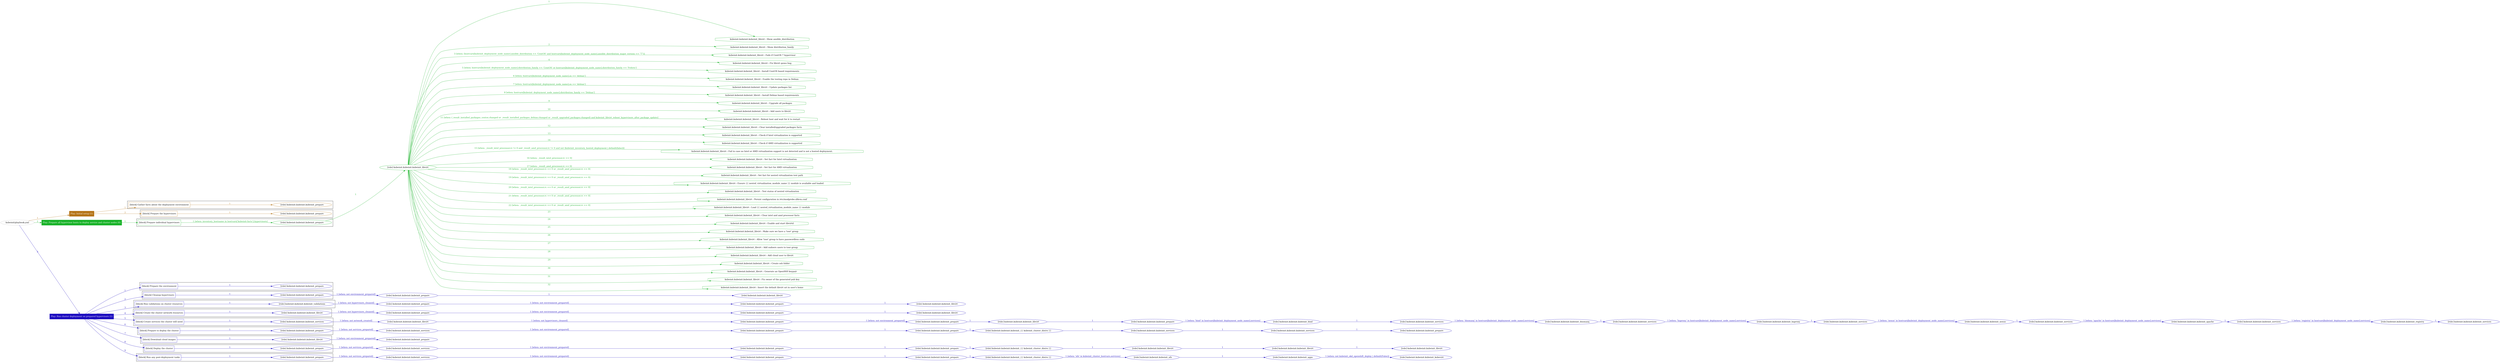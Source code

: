 digraph {
	graph [concentrate=true ordering=in rankdir=LR ratio=fill]
	edge [esep=5 sep=10]
	"kubeinit/playbook.yml" [id=root_node style=dotted]
	play_91d6c3f1 [label="Play: Initial setup (1)" color="#b57417" fontcolor="#ffffff" id=play_91d6c3f1 shape=box style=filled tooltip=localhost]
	"kubeinit/playbook.yml" -> play_91d6c3f1 [label="1 " color="#b57417" fontcolor="#b57417" id=edge_1fb04cd2 labeltooltip="1 " tooltip="1 "]
	subgraph "kubeinit.kubeinit.kubeinit_prepare" {
		role_b0b70a2f [label="[role] kubeinit.kubeinit.kubeinit_prepare" color="#b57417" id=role_b0b70a2f tooltip="kubeinit.kubeinit.kubeinit_prepare"]
	}
	subgraph "kubeinit.kubeinit.kubeinit_prepare" {
		role_e42cc6ad [label="[role] kubeinit.kubeinit.kubeinit_prepare" color="#b57417" id=role_e42cc6ad tooltip="kubeinit.kubeinit.kubeinit_prepare"]
	}
	subgraph "Play: Initial setup (1)" {
		play_91d6c3f1 -> block_55f4b14e [label=1 color="#b57417" fontcolor="#b57417" id=edge_d8439867 labeltooltip=1 tooltip=1]
		subgraph cluster_block_55f4b14e {
			block_55f4b14e [label="[block] Gather facts about the deployment environment" color="#b57417" id=block_55f4b14e labeltooltip="Gather facts about the deployment environment" shape=box tooltip="Gather facts about the deployment environment"]
			block_55f4b14e -> role_b0b70a2f [label="1 " color="#b57417" fontcolor="#b57417" id=edge_7da2fb93 labeltooltip="1 " tooltip="1 "]
		}
		play_91d6c3f1 -> block_143ee780 [label=2 color="#b57417" fontcolor="#b57417" id=edge_d1df0fa7 labeltooltip=2 tooltip=2]
		subgraph cluster_block_143ee780 {
			block_143ee780 [label="[block] Prepare the hypervisors" color="#b57417" id=block_143ee780 labeltooltip="Prepare the hypervisors" shape=box tooltip="Prepare the hypervisors"]
			block_143ee780 -> role_e42cc6ad [label="1 " color="#b57417" fontcolor="#b57417" id=edge_42bd4be1 labeltooltip="1 " tooltip="1 "]
		}
	}
	play_08e31e15 [label="Play: Prepare all hypervisor hosts to deploy service and cluster nodes (0)" color="#19b329" fontcolor="#ffffff" id=play_08e31e15 shape=box style=filled tooltip="Play: Prepare all hypervisor hosts to deploy service and cluster nodes (0)"]
	"kubeinit/playbook.yml" -> play_08e31e15 [label="2 " color="#19b329" fontcolor="#19b329" id=edge_b84ac11c labeltooltip="2 " tooltip="2 "]
	subgraph "kubeinit.kubeinit.kubeinit_libvirt" {
		role_bc9e85c7 [label="[role] kubeinit.kubeinit.kubeinit_libvirt" color="#19b329" id=role_bc9e85c7 tooltip="kubeinit.kubeinit.kubeinit_libvirt"]
		task_f074bf41 [label="kubeinit.kubeinit.kubeinit_libvirt : Show ansible_distribution" color="#19b329" id=task_f074bf41 shape=octagon tooltip="kubeinit.kubeinit.kubeinit_libvirt : Show ansible_distribution"]
		role_bc9e85c7 -> task_f074bf41 [label="1 " color="#19b329" fontcolor="#19b329" id=edge_c3421d3d labeltooltip="1 " tooltip="1 "]
		task_c8233d92 [label="kubeinit.kubeinit.kubeinit_libvirt : Show distribution_family" color="#19b329" id=task_c8233d92 shape=octagon tooltip="kubeinit.kubeinit.kubeinit_libvirt : Show distribution_family"]
		role_bc9e85c7 -> task_c8233d92 [label="2 " color="#19b329" fontcolor="#19b329" id=edge_0a2371d8 labeltooltip="2 " tooltip="2 "]
		task_c35d1157 [label="kubeinit.kubeinit.kubeinit_libvirt : Fails if CentOS 7 hypervisor" color="#19b329" id=task_c35d1157 shape=octagon tooltip="kubeinit.kubeinit.kubeinit_libvirt : Fails if CentOS 7 hypervisor"]
		role_bc9e85c7 -> task_c35d1157 [label="3 [when: (hostvars[kubeinit_deployment_node_name].ansible_distribution == 'CentOS' and hostvars[kubeinit_deployment_node_name].ansible_distribution_major_version == \"7\")]" color="#19b329" fontcolor="#19b329" id=edge_2dd99b4c labeltooltip="3 [when: (hostvars[kubeinit_deployment_node_name].ansible_distribution == 'CentOS' and hostvars[kubeinit_deployment_node_name].ansible_distribution_major_version == \"7\")]" tooltip="3 [when: (hostvars[kubeinit_deployment_node_name].ansible_distribution == 'CentOS' and hostvars[kubeinit_deployment_node_name].ansible_distribution_major_version == \"7\")]"]
		task_6b7013c0 [label="kubeinit.kubeinit.kubeinit_libvirt : Fix libvirt qemu bug" color="#19b329" id=task_6b7013c0 shape=octagon tooltip="kubeinit.kubeinit.kubeinit_libvirt : Fix libvirt qemu bug"]
		role_bc9e85c7 -> task_6b7013c0 [label="4 " color="#19b329" fontcolor="#19b329" id=edge_3f158a68 labeltooltip="4 " tooltip="4 "]
		task_5242d20f [label="kubeinit.kubeinit.kubeinit_libvirt : Install CentOS based requirements" color="#19b329" id=task_5242d20f shape=octagon tooltip="kubeinit.kubeinit.kubeinit_libvirt : Install CentOS based requirements"]
		role_bc9e85c7 -> task_5242d20f [label="5 [when: hostvars[kubeinit_deployment_node_name].distribution_family == 'CentOS' or hostvars[kubeinit_deployment_node_name].distribution_family == 'Fedora']" color="#19b329" fontcolor="#19b329" id=edge_83edc05f labeltooltip="5 [when: hostvars[kubeinit_deployment_node_name].distribution_family == 'CentOS' or hostvars[kubeinit_deployment_node_name].distribution_family == 'Fedora']" tooltip="5 [when: hostvars[kubeinit_deployment_node_name].distribution_family == 'CentOS' or hostvars[kubeinit_deployment_node_name].distribution_family == 'Fedora']"]
		task_bdc1d04d [label="kubeinit.kubeinit.kubeinit_libvirt : Enable the testing repo in Debian" color="#19b329" id=task_bdc1d04d shape=octagon tooltip="kubeinit.kubeinit.kubeinit_libvirt : Enable the testing repo in Debian"]
		role_bc9e85c7 -> task_bdc1d04d [label="6 [when: hostvars[kubeinit_deployment_node_name].os == 'debian']" color="#19b329" fontcolor="#19b329" id=edge_ded88ab5 labeltooltip="6 [when: hostvars[kubeinit_deployment_node_name].os == 'debian']" tooltip="6 [when: hostvars[kubeinit_deployment_node_name].os == 'debian']"]
		task_094eaacd [label="kubeinit.kubeinit.kubeinit_libvirt : Update packages list" color="#19b329" id=task_094eaacd shape=octagon tooltip="kubeinit.kubeinit.kubeinit_libvirt : Update packages list"]
		role_bc9e85c7 -> task_094eaacd [label="7 [when: hostvars[kubeinit_deployment_node_name].os == 'debian']" color="#19b329" fontcolor="#19b329" id=edge_19354bf7 labeltooltip="7 [when: hostvars[kubeinit_deployment_node_name].os == 'debian']" tooltip="7 [when: hostvars[kubeinit_deployment_node_name].os == 'debian']"]
		task_22b3d2bf [label="kubeinit.kubeinit.kubeinit_libvirt : Install Debian based requirements" color="#19b329" id=task_22b3d2bf shape=octagon tooltip="kubeinit.kubeinit.kubeinit_libvirt : Install Debian based requirements"]
		role_bc9e85c7 -> task_22b3d2bf [label="8 [when: hostvars[kubeinit_deployment_node_name].distribution_family == 'Debian']" color="#19b329" fontcolor="#19b329" id=edge_4e7f909d labeltooltip="8 [when: hostvars[kubeinit_deployment_node_name].distribution_family == 'Debian']" tooltip="8 [when: hostvars[kubeinit_deployment_node_name].distribution_family == 'Debian']"]
		task_17e655df [label="kubeinit.kubeinit.kubeinit_libvirt : Upgrade all packages" color="#19b329" id=task_17e655df shape=octagon tooltip="kubeinit.kubeinit.kubeinit_libvirt : Upgrade all packages"]
		role_bc9e85c7 -> task_17e655df [label="9 " color="#19b329" fontcolor="#19b329" id=edge_81d03454 labeltooltip="9 " tooltip="9 "]
		task_85bee859 [label="kubeinit.kubeinit.kubeinit_libvirt : Add users to libvirt" color="#19b329" id=task_85bee859 shape=octagon tooltip="kubeinit.kubeinit.kubeinit_libvirt : Add users to libvirt"]
		role_bc9e85c7 -> task_85bee859 [label="10 " color="#19b329" fontcolor="#19b329" id=edge_acf4419d labeltooltip="10 " tooltip="10 "]
		task_6217962e [label="kubeinit.kubeinit.kubeinit_libvirt : Reboot host and wait for it to restart" color="#19b329" id=task_6217962e shape=octagon tooltip="kubeinit.kubeinit.kubeinit_libvirt : Reboot host and wait for it to restart"]
		role_bc9e85c7 -> task_6217962e [label="11 [when: (_result_installed_packages_centos.changed or _result_installed_packages_debian.changed or _result_upgraded_packages.changed) and kubeinit_libvirt_reboot_hypervisors_after_package_update]" color="#19b329" fontcolor="#19b329" id=edge_4197c70c labeltooltip="11 [when: (_result_installed_packages_centos.changed or _result_installed_packages_debian.changed or _result_upgraded_packages.changed) and kubeinit_libvirt_reboot_hypervisors_after_package_update]" tooltip="11 [when: (_result_installed_packages_centos.changed or _result_installed_packages_debian.changed or _result_upgraded_packages.changed) and kubeinit_libvirt_reboot_hypervisors_after_package_update]"]
		task_61980f59 [label="kubeinit.kubeinit.kubeinit_libvirt : Clear installed/upgraded packages facts" color="#19b329" id=task_61980f59 shape=octagon tooltip="kubeinit.kubeinit.kubeinit_libvirt : Clear installed/upgraded packages facts"]
		role_bc9e85c7 -> task_61980f59 [label="12 " color="#19b329" fontcolor="#19b329" id=edge_ac04545b labeltooltip="12 " tooltip="12 "]
		task_4df41228 [label="kubeinit.kubeinit.kubeinit_libvirt : Check if Intel virtualization is supported" color="#19b329" id=task_4df41228 shape=octagon tooltip="kubeinit.kubeinit.kubeinit_libvirt : Check if Intel virtualization is supported"]
		role_bc9e85c7 -> task_4df41228 [label="13 " color="#19b329" fontcolor="#19b329" id=edge_32f26193 labeltooltip="13 " tooltip="13 "]
		task_a4035303 [label="kubeinit.kubeinit.kubeinit_libvirt : Check if AMD virtualization is supported" color="#19b329" id=task_a4035303 shape=octagon tooltip="kubeinit.kubeinit.kubeinit_libvirt : Check if AMD virtualization is supported"]
		role_bc9e85c7 -> task_a4035303 [label="14 " color="#19b329" fontcolor="#19b329" id=edge_b31d80f2 labeltooltip="14 " tooltip="14 "]
		task_c90f0e8c [label="kubeinit.kubeinit.kubeinit_libvirt : Fail in case no Intel or AMD virtualization support is not detected and is not a hosted deployment." color="#19b329" id=task_c90f0e8c shape=octagon tooltip="kubeinit.kubeinit.kubeinit_libvirt : Fail in case no Intel or AMD virtualization support is not detected and is not a hosted deployment."]
		role_bc9e85c7 -> task_c90f0e8c [label="15 [when: _result_intel_processor.rc != 0 and _result_amd_processor.rc != 0 and not (kubeinit_inventory_hosted_deployment | default(false))]" color="#19b329" fontcolor="#19b329" id=edge_675ebd96 labeltooltip="15 [when: _result_intel_processor.rc != 0 and _result_amd_processor.rc != 0 and not (kubeinit_inventory_hosted_deployment | default(false))]" tooltip="15 [when: _result_intel_processor.rc != 0 and _result_amd_processor.rc != 0 and not (kubeinit_inventory_hosted_deployment | default(false))]"]
		task_3f513ed3 [label="kubeinit.kubeinit.kubeinit_libvirt : Set fact for Intel virtualization" color="#19b329" id=task_3f513ed3 shape=octagon tooltip="kubeinit.kubeinit.kubeinit_libvirt : Set fact for Intel virtualization"]
		role_bc9e85c7 -> task_3f513ed3 [label="16 [when: _result_intel_processor.rc == 0]" color="#19b329" fontcolor="#19b329" id=edge_3d2a61a2 labeltooltip="16 [when: _result_intel_processor.rc == 0]" tooltip="16 [when: _result_intel_processor.rc == 0]"]
		task_f5880921 [label="kubeinit.kubeinit.kubeinit_libvirt : Set fact for AMD virtualization" color="#19b329" id=task_f5880921 shape=octagon tooltip="kubeinit.kubeinit.kubeinit_libvirt : Set fact for AMD virtualization"]
		role_bc9e85c7 -> task_f5880921 [label="17 [when: _result_amd_processor.rc == 0]" color="#19b329" fontcolor="#19b329" id=edge_cad73dd5 labeltooltip="17 [when: _result_amd_processor.rc == 0]" tooltip="17 [when: _result_amd_processor.rc == 0]"]
		task_80cf37f9 [label="kubeinit.kubeinit.kubeinit_libvirt : Set fact for nested virtualization test path" color="#19b329" id=task_80cf37f9 shape=octagon tooltip="kubeinit.kubeinit.kubeinit_libvirt : Set fact for nested virtualization test path"]
		role_bc9e85c7 -> task_80cf37f9 [label="18 [when: _result_intel_processor.rc == 0 or _result_amd_processor.rc == 0]" color="#19b329" fontcolor="#19b329" id=edge_84217659 labeltooltip="18 [when: _result_intel_processor.rc == 0 or _result_amd_processor.rc == 0]" tooltip="18 [when: _result_intel_processor.rc == 0 or _result_amd_processor.rc == 0]"]
		task_486a7464 [label="kubeinit.kubeinit.kubeinit_libvirt : Ensure {{ nested_virtualization_module_name }} module is available and loaded" color="#19b329" id=task_486a7464 shape=octagon tooltip="kubeinit.kubeinit.kubeinit_libvirt : Ensure {{ nested_virtualization_module_name }} module is available and loaded"]
		role_bc9e85c7 -> task_486a7464 [label="19 [when: _result_intel_processor.rc == 0 or _result_amd_processor.rc == 0]" color="#19b329" fontcolor="#19b329" id=edge_da77f0d0 labeltooltip="19 [when: _result_intel_processor.rc == 0 or _result_amd_processor.rc == 0]" tooltip="19 [when: _result_intel_processor.rc == 0 or _result_amd_processor.rc == 0]"]
		task_1420a5e3 [label="kubeinit.kubeinit.kubeinit_libvirt : Test status of nested virtualization" color="#19b329" id=task_1420a5e3 shape=octagon tooltip="kubeinit.kubeinit.kubeinit_libvirt : Test status of nested virtualization"]
		role_bc9e85c7 -> task_1420a5e3 [label="20 [when: _result_intel_processor.rc == 0 or _result_amd_processor.rc == 0]" color="#19b329" fontcolor="#19b329" id=edge_44b7074e labeltooltip="20 [when: _result_intel_processor.rc == 0 or _result_amd_processor.rc == 0]" tooltip="20 [when: _result_intel_processor.rc == 0 or _result_amd_processor.rc == 0]"]
		task_a6890615 [label="kubeinit.kubeinit.kubeinit_libvirt : Persist configuration in /etc/modprobe.d/kvm.conf" color="#19b329" id=task_a6890615 shape=octagon tooltip="kubeinit.kubeinit.kubeinit_libvirt : Persist configuration in /etc/modprobe.d/kvm.conf"]
		role_bc9e85c7 -> task_a6890615 [label="21 [when: _result_intel_processor.rc == 0 or _result_amd_processor.rc == 0]" color="#19b329" fontcolor="#19b329" id=edge_a59b9273 labeltooltip="21 [when: _result_intel_processor.rc == 0 or _result_amd_processor.rc == 0]" tooltip="21 [when: _result_intel_processor.rc == 0 or _result_amd_processor.rc == 0]"]
		task_59e74342 [label="kubeinit.kubeinit.kubeinit_libvirt : Load {{ nested_virtualization_module_name }} module" color="#19b329" id=task_59e74342 shape=octagon tooltip="kubeinit.kubeinit.kubeinit_libvirt : Load {{ nested_virtualization_module_name }} module"]
		role_bc9e85c7 -> task_59e74342 [label="22 [when: _result_intel_processor.rc == 0 or _result_amd_processor.rc == 0]" color="#19b329" fontcolor="#19b329" id=edge_1639f970 labeltooltip="22 [when: _result_intel_processor.rc == 0 or _result_amd_processor.rc == 0]" tooltip="22 [when: _result_intel_processor.rc == 0 or _result_amd_processor.rc == 0]"]
		task_c0adf21a [label="kubeinit.kubeinit.kubeinit_libvirt : Clear intel and amd processor facts" color="#19b329" id=task_c0adf21a shape=octagon tooltip="kubeinit.kubeinit.kubeinit_libvirt : Clear intel and amd processor facts"]
		role_bc9e85c7 -> task_c0adf21a [label="23 " color="#19b329" fontcolor="#19b329" id=edge_4c350b7f labeltooltip="23 " tooltip="23 "]
		task_7f6cd9eb [label="kubeinit.kubeinit.kubeinit_libvirt : Enable and start libvirtd" color="#19b329" id=task_7f6cd9eb shape=octagon tooltip="kubeinit.kubeinit.kubeinit_libvirt : Enable and start libvirtd"]
		role_bc9e85c7 -> task_7f6cd9eb [label="24 " color="#19b329" fontcolor="#19b329" id=edge_d1058cd7 labeltooltip="24 " tooltip="24 "]
		task_bd322692 [label="kubeinit.kubeinit.kubeinit_libvirt : Make sure we have a 'toor' group" color="#19b329" id=task_bd322692 shape=octagon tooltip="kubeinit.kubeinit.kubeinit_libvirt : Make sure we have a 'toor' group"]
		role_bc9e85c7 -> task_bd322692 [label="25 " color="#19b329" fontcolor="#19b329" id=edge_f2931b8b labeltooltip="25 " tooltip="25 "]
		task_4a76ec51 [label="kubeinit.kubeinit.kubeinit_libvirt : Allow 'toor' group to have passwordless sudo" color="#19b329" id=task_4a76ec51 shape=octagon tooltip="kubeinit.kubeinit.kubeinit_libvirt : Allow 'toor' group to have passwordless sudo"]
		role_bc9e85c7 -> task_4a76ec51 [label="26 " color="#19b329" fontcolor="#19b329" id=edge_dd240d7e labeltooltip="26 " tooltip="26 "]
		task_a37348f6 [label="kubeinit.kubeinit.kubeinit_libvirt : Add sudoers users to toor group" color="#19b329" id=task_a37348f6 shape=octagon tooltip="kubeinit.kubeinit.kubeinit_libvirt : Add sudoers users to toor group"]
		role_bc9e85c7 -> task_a37348f6 [label="27 " color="#19b329" fontcolor="#19b329" id=edge_f626c897 labeltooltip="27 " tooltip="27 "]
		task_326b9c5c [label="kubeinit.kubeinit.kubeinit_libvirt : Add cloud user to libvirt" color="#19b329" id=task_326b9c5c shape=octagon tooltip="kubeinit.kubeinit.kubeinit_libvirt : Add cloud user to libvirt"]
		role_bc9e85c7 -> task_326b9c5c [label="28 " color="#19b329" fontcolor="#19b329" id=edge_5e7dae6b labeltooltip="28 " tooltip="28 "]
		task_aa70d676 [label="kubeinit.kubeinit.kubeinit_libvirt : Create ssh folder" color="#19b329" id=task_aa70d676 shape=octagon tooltip="kubeinit.kubeinit.kubeinit_libvirt : Create ssh folder"]
		role_bc9e85c7 -> task_aa70d676 [label="29 " color="#19b329" fontcolor="#19b329" id=edge_f79f335f labeltooltip="29 " tooltip="29 "]
		task_5e0d01b7 [label="kubeinit.kubeinit.kubeinit_libvirt : Generate an OpenSSH keypair" color="#19b329" id=task_5e0d01b7 shape=octagon tooltip="kubeinit.kubeinit.kubeinit_libvirt : Generate an OpenSSH keypair"]
		role_bc9e85c7 -> task_5e0d01b7 [label="30 " color="#19b329" fontcolor="#19b329" id=edge_39a6856e labeltooltip="30 " tooltip="30 "]
		task_01a43878 [label="kubeinit.kubeinit.kubeinit_libvirt : Fix owner of the generated pub key" color="#19b329" id=task_01a43878 shape=octagon tooltip="kubeinit.kubeinit.kubeinit_libvirt : Fix owner of the generated pub key"]
		role_bc9e85c7 -> task_01a43878 [label="31 " color="#19b329" fontcolor="#19b329" id=edge_e5771ff1 labeltooltip="31 " tooltip="31 "]
		task_80a97f55 [label="kubeinit.kubeinit.kubeinit_libvirt : Insert the default libvirt uri in user's home" color="#19b329" id=task_80a97f55 shape=octagon tooltip="kubeinit.kubeinit.kubeinit_libvirt : Insert the default libvirt uri in user's home"]
		role_bc9e85c7 -> task_80a97f55 [label="32 " color="#19b329" fontcolor="#19b329" id=edge_6d7727f1 labeltooltip="32 " tooltip="32 "]
	}
	subgraph "kubeinit.kubeinit.kubeinit_prepare" {
		role_aad45219 [label="[role] kubeinit.kubeinit.kubeinit_prepare" color="#19b329" id=role_aad45219 tooltip="kubeinit.kubeinit.kubeinit_prepare"]
		role_aad45219 -> role_bc9e85c7 [label="1 " color="#19b329" fontcolor="#19b329" id=edge_d4c33ea7 labeltooltip="1 " tooltip="1 "]
	}
	subgraph "Play: Prepare all hypervisor hosts to deploy service and cluster nodes (0)" {
		play_08e31e15 -> block_6c680ac5 [label=1 color="#19b329" fontcolor="#19b329" id=edge_1f979c61 labeltooltip=1 tooltip=1]
		subgraph cluster_block_6c680ac5 {
			block_6c680ac5 [label="[block] Prepare individual hypervisors" color="#19b329" id=block_6c680ac5 labeltooltip="Prepare individual hypervisors" shape=box tooltip="Prepare individual hypervisors"]
			block_6c680ac5 -> role_aad45219 [label="1 [when: inventory_hostname in hostvars['kubeinit-facts'].hypervisors]" color="#19b329" fontcolor="#19b329" id=edge_34bb6f8b labeltooltip="1 [when: inventory_hostname in hostvars['kubeinit-facts'].hypervisors]" tooltip="1 [when: inventory_hostname in hostvars['kubeinit-facts'].hypervisors]"]
		}
	}
	play_7134592e [label="Play: Run cluster deployment on prepared hypervisors (1)" color="#1c0cc0" fontcolor="#ffffff" id=play_7134592e shape=box style=filled tooltip=localhost]
	"kubeinit/playbook.yml" -> play_7134592e [label="3 " color="#1c0cc0" fontcolor="#1c0cc0" id=edge_230bf27d labeltooltip="3 " tooltip="3 "]
	subgraph "kubeinit.kubeinit.kubeinit_prepare" {
		role_2e5913be [label="[role] kubeinit.kubeinit.kubeinit_prepare" color="#1c0cc0" id=role_2e5913be tooltip="kubeinit.kubeinit.kubeinit_prepare"]
	}
	subgraph "kubeinit.kubeinit.kubeinit_libvirt" {
		role_ad6c44e5 [label="[role] kubeinit.kubeinit.kubeinit_libvirt" color="#1c0cc0" id=role_ad6c44e5 tooltip="kubeinit.kubeinit.kubeinit_libvirt"]
	}
	subgraph "kubeinit.kubeinit.kubeinit_prepare" {
		role_ac4e6a04 [label="[role] kubeinit.kubeinit.kubeinit_prepare" color="#1c0cc0" id=role_ac4e6a04 tooltip="kubeinit.kubeinit.kubeinit_prepare"]
		role_ac4e6a04 -> role_ad6c44e5 [label="1 " color="#1c0cc0" fontcolor="#1c0cc0" id=edge_e93e403d labeltooltip="1 " tooltip="1 "]
	}
	subgraph "kubeinit.kubeinit.kubeinit_prepare" {
		role_d104c3e5 [label="[role] kubeinit.kubeinit.kubeinit_prepare" color="#1c0cc0" id=role_d104c3e5 tooltip="kubeinit.kubeinit.kubeinit_prepare"]
		role_d104c3e5 -> role_ac4e6a04 [label="1 [when: not environment_prepared]" color="#1c0cc0" fontcolor="#1c0cc0" id=edge_e8cf82cc labeltooltip="1 [when: not environment_prepared]" tooltip="1 [when: not environment_prepared]"]
	}
	subgraph "kubeinit.kubeinit.kubeinit_libvirt" {
		role_8a79c234 [label="[role] kubeinit.kubeinit.kubeinit_libvirt" color="#1c0cc0" id=role_8a79c234 tooltip="kubeinit.kubeinit.kubeinit_libvirt"]
	}
	subgraph "kubeinit.kubeinit.kubeinit_prepare" {
		role_88b11be7 [label="[role] kubeinit.kubeinit.kubeinit_prepare" color="#1c0cc0" id=role_88b11be7 tooltip="kubeinit.kubeinit.kubeinit_prepare"]
		role_88b11be7 -> role_8a79c234 [label="1 " color="#1c0cc0" fontcolor="#1c0cc0" id=edge_cd47c1eb labeltooltip="1 " tooltip="1 "]
	}
	subgraph "kubeinit.kubeinit.kubeinit_prepare" {
		role_bc0cd30f [label="[role] kubeinit.kubeinit.kubeinit_prepare" color="#1c0cc0" id=role_bc0cd30f tooltip="kubeinit.kubeinit.kubeinit_prepare"]
		role_bc0cd30f -> role_88b11be7 [label="1 [when: not environment_prepared]" color="#1c0cc0" fontcolor="#1c0cc0" id=edge_0dfe19d7 labeltooltip="1 [when: not environment_prepared]" tooltip="1 [when: not environment_prepared]"]
	}
	subgraph "kubeinit.kubeinit.kubeinit_validations" {
		role_1a2a57bf [label="[role] kubeinit.kubeinit.kubeinit_validations" color="#1c0cc0" id=role_1a2a57bf tooltip="kubeinit.kubeinit.kubeinit_validations"]
		role_1a2a57bf -> role_bc0cd30f [label="1 [when: not hypervisors_cleaned]" color="#1c0cc0" fontcolor="#1c0cc0" id=edge_9250497c labeltooltip="1 [when: not hypervisors_cleaned]" tooltip="1 [when: not hypervisors_cleaned]"]
	}
	subgraph "kubeinit.kubeinit.kubeinit_libvirt" {
		role_f158e677 [label="[role] kubeinit.kubeinit.kubeinit_libvirt" color="#1c0cc0" id=role_f158e677 tooltip="kubeinit.kubeinit.kubeinit_libvirt"]
	}
	subgraph "kubeinit.kubeinit.kubeinit_prepare" {
		role_fbdee13c [label="[role] kubeinit.kubeinit.kubeinit_prepare" color="#1c0cc0" id=role_fbdee13c tooltip="kubeinit.kubeinit.kubeinit_prepare"]
		role_fbdee13c -> role_f158e677 [label="1 " color="#1c0cc0" fontcolor="#1c0cc0" id=edge_6a76cd51 labeltooltip="1 " tooltip="1 "]
	}
	subgraph "kubeinit.kubeinit.kubeinit_prepare" {
		role_101b9398 [label="[role] kubeinit.kubeinit.kubeinit_prepare" color="#1c0cc0" id=role_101b9398 tooltip="kubeinit.kubeinit.kubeinit_prepare"]
		role_101b9398 -> role_fbdee13c [label="1 [when: not environment_prepared]" color="#1c0cc0" fontcolor="#1c0cc0" id=edge_c03b6c6a labeltooltip="1 [when: not environment_prepared]" tooltip="1 [when: not environment_prepared]"]
	}
	subgraph "kubeinit.kubeinit.kubeinit_libvirt" {
		role_9b32a50d [label="[role] kubeinit.kubeinit.kubeinit_libvirt" color="#1c0cc0" id=role_9b32a50d tooltip="kubeinit.kubeinit.kubeinit_libvirt"]
		role_9b32a50d -> role_101b9398 [label="1 [when: not hypervisors_cleaned]" color="#1c0cc0" fontcolor="#1c0cc0" id=edge_b680b879 labeltooltip="1 [when: not hypervisors_cleaned]" tooltip="1 [when: not hypervisors_cleaned]"]
	}
	subgraph "kubeinit.kubeinit.kubeinit_services" {
		role_ffab5bc0 [label="[role] kubeinit.kubeinit.kubeinit_services" color="#1c0cc0" id=role_ffab5bc0 tooltip="kubeinit.kubeinit.kubeinit_services"]
	}
	subgraph "kubeinit.kubeinit.kubeinit_registry" {
		role_a8ebe07e [label="[role] kubeinit.kubeinit.kubeinit_registry" color="#1c0cc0" id=role_a8ebe07e tooltip="kubeinit.kubeinit.kubeinit_registry"]
		role_a8ebe07e -> role_ffab5bc0 [label="1 " color="#1c0cc0" fontcolor="#1c0cc0" id=edge_e5d31101 labeltooltip="1 " tooltip="1 "]
	}
	subgraph "kubeinit.kubeinit.kubeinit_services" {
		role_173531e1 [label="[role] kubeinit.kubeinit.kubeinit_services" color="#1c0cc0" id=role_173531e1 tooltip="kubeinit.kubeinit.kubeinit_services"]
		role_173531e1 -> role_a8ebe07e [label="1 [when: 'registry' in hostvars[kubeinit_deployment_node_name].services]" color="#1c0cc0" fontcolor="#1c0cc0" id=edge_a2b2adcf labeltooltip="1 [when: 'registry' in hostvars[kubeinit_deployment_node_name].services]" tooltip="1 [when: 'registry' in hostvars[kubeinit_deployment_node_name].services]"]
	}
	subgraph "kubeinit.kubeinit.kubeinit_apache" {
		role_8ff51bec [label="[role] kubeinit.kubeinit.kubeinit_apache" color="#1c0cc0" id=role_8ff51bec tooltip="kubeinit.kubeinit.kubeinit_apache"]
		role_8ff51bec -> role_173531e1 [label="1 " color="#1c0cc0" fontcolor="#1c0cc0" id=edge_4542369e labeltooltip="1 " tooltip="1 "]
	}
	subgraph "kubeinit.kubeinit.kubeinit_services" {
		role_ce9c5d32 [label="[role] kubeinit.kubeinit.kubeinit_services" color="#1c0cc0" id=role_ce9c5d32 tooltip="kubeinit.kubeinit.kubeinit_services"]
		role_ce9c5d32 -> role_8ff51bec [label="1 [when: 'apache' in hostvars[kubeinit_deployment_node_name].services]" color="#1c0cc0" fontcolor="#1c0cc0" id=edge_00671162 labeltooltip="1 [when: 'apache' in hostvars[kubeinit_deployment_node_name].services]" tooltip="1 [when: 'apache' in hostvars[kubeinit_deployment_node_name].services]"]
	}
	subgraph "kubeinit.kubeinit.kubeinit_nexus" {
		role_a2bb29bf [label="[role] kubeinit.kubeinit.kubeinit_nexus" color="#1c0cc0" id=role_a2bb29bf tooltip="kubeinit.kubeinit.kubeinit_nexus"]
		role_a2bb29bf -> role_ce9c5d32 [label="1 " color="#1c0cc0" fontcolor="#1c0cc0" id=edge_c84aaf9c labeltooltip="1 " tooltip="1 "]
	}
	subgraph "kubeinit.kubeinit.kubeinit_services" {
		role_53f09e42 [label="[role] kubeinit.kubeinit.kubeinit_services" color="#1c0cc0" id=role_53f09e42 tooltip="kubeinit.kubeinit.kubeinit_services"]
		role_53f09e42 -> role_a2bb29bf [label="1 [when: 'nexus' in hostvars[kubeinit_deployment_node_name].services]" color="#1c0cc0" fontcolor="#1c0cc0" id=edge_a3c94e3a labeltooltip="1 [when: 'nexus' in hostvars[kubeinit_deployment_node_name].services]" tooltip="1 [when: 'nexus' in hostvars[kubeinit_deployment_node_name].services]"]
	}
	subgraph "kubeinit.kubeinit.kubeinit_haproxy" {
		role_3899b0d3 [label="[role] kubeinit.kubeinit.kubeinit_haproxy" color="#1c0cc0" id=role_3899b0d3 tooltip="kubeinit.kubeinit.kubeinit_haproxy"]
		role_3899b0d3 -> role_53f09e42 [label="1 " color="#1c0cc0" fontcolor="#1c0cc0" id=edge_ab553c3b labeltooltip="1 " tooltip="1 "]
	}
	subgraph "kubeinit.kubeinit.kubeinit_services" {
		role_cecbf1cc [label="[role] kubeinit.kubeinit.kubeinit_services" color="#1c0cc0" id=role_cecbf1cc tooltip="kubeinit.kubeinit.kubeinit_services"]
		role_cecbf1cc -> role_3899b0d3 [label="1 [when: 'haproxy' in hostvars[kubeinit_deployment_node_name].services]" color="#1c0cc0" fontcolor="#1c0cc0" id=edge_e14a16c5 labeltooltip="1 [when: 'haproxy' in hostvars[kubeinit_deployment_node_name].services]" tooltip="1 [when: 'haproxy' in hostvars[kubeinit_deployment_node_name].services]"]
	}
	subgraph "kubeinit.kubeinit.kubeinit_dnsmasq" {
		role_476232d7 [label="[role] kubeinit.kubeinit.kubeinit_dnsmasq" color="#1c0cc0" id=role_476232d7 tooltip="kubeinit.kubeinit.kubeinit_dnsmasq"]
		role_476232d7 -> role_cecbf1cc [label="1 " color="#1c0cc0" fontcolor="#1c0cc0" id=edge_a070cae3 labeltooltip="1 " tooltip="1 "]
	}
	subgraph "kubeinit.kubeinit.kubeinit_services" {
		role_5488c080 [label="[role] kubeinit.kubeinit.kubeinit_services" color="#1c0cc0" id=role_5488c080 tooltip="kubeinit.kubeinit.kubeinit_services"]
		role_5488c080 -> role_476232d7 [label="1 [when: 'dnsmasq' in hostvars[kubeinit_deployment_node_name].services]" color="#1c0cc0" fontcolor="#1c0cc0" id=edge_5db3f941 labeltooltip="1 [when: 'dnsmasq' in hostvars[kubeinit_deployment_node_name].services]" tooltip="1 [when: 'dnsmasq' in hostvars[kubeinit_deployment_node_name].services]"]
	}
	subgraph "kubeinit.kubeinit.kubeinit_bind" {
		role_7cd59424 [label="[role] kubeinit.kubeinit.kubeinit_bind" color="#1c0cc0" id=role_7cd59424 tooltip="kubeinit.kubeinit.kubeinit_bind"]
		role_7cd59424 -> role_5488c080 [label="1 " color="#1c0cc0" fontcolor="#1c0cc0" id=edge_953a83bf labeltooltip="1 " tooltip="1 "]
	}
	subgraph "kubeinit.kubeinit.kubeinit_prepare" {
		role_20da16b5 [label="[role] kubeinit.kubeinit.kubeinit_prepare" color="#1c0cc0" id=role_20da16b5 tooltip="kubeinit.kubeinit.kubeinit_prepare"]
		role_20da16b5 -> role_7cd59424 [label="1 [when: 'bind' in hostvars[kubeinit_deployment_node_name].services]" color="#1c0cc0" fontcolor="#1c0cc0" id=edge_dcefdd02 labeltooltip="1 [when: 'bind' in hostvars[kubeinit_deployment_node_name].services]" tooltip="1 [when: 'bind' in hostvars[kubeinit_deployment_node_name].services]"]
	}
	subgraph "kubeinit.kubeinit.kubeinit_libvirt" {
		role_fb9b305b [label="[role] kubeinit.kubeinit.kubeinit_libvirt" color="#1c0cc0" id=role_fb9b305b tooltip="kubeinit.kubeinit.kubeinit_libvirt"]
		role_fb9b305b -> role_20da16b5 [label="1 " color="#1c0cc0" fontcolor="#1c0cc0" id=edge_9b5a17a4 labeltooltip="1 " tooltip="1 "]
	}
	subgraph "kubeinit.kubeinit.kubeinit_prepare" {
		role_976ef29d [label="[role] kubeinit.kubeinit.kubeinit_prepare" color="#1c0cc0" id=role_976ef29d tooltip="kubeinit.kubeinit.kubeinit_prepare"]
		role_976ef29d -> role_fb9b305b [label="1 " color="#1c0cc0" fontcolor="#1c0cc0" id=edge_bd1a78b1 labeltooltip="1 " tooltip="1 "]
	}
	subgraph "kubeinit.kubeinit.kubeinit_prepare" {
		role_6e1f2201 [label="[role] kubeinit.kubeinit.kubeinit_prepare" color="#1c0cc0" id=role_6e1f2201 tooltip="kubeinit.kubeinit.kubeinit_prepare"]
		role_6e1f2201 -> role_976ef29d [label="1 [when: not environment_prepared]" color="#1c0cc0" fontcolor="#1c0cc0" id=edge_5f98d7e1 labeltooltip="1 [when: not environment_prepared]" tooltip="1 [when: not environment_prepared]"]
	}
	subgraph "kubeinit.kubeinit.kubeinit_libvirt" {
		role_57079a4d [label="[role] kubeinit.kubeinit.kubeinit_libvirt" color="#1c0cc0" id=role_57079a4d tooltip="kubeinit.kubeinit.kubeinit_libvirt"]
		role_57079a4d -> role_6e1f2201 [label="1 [when: not hypervisors_cleaned]" color="#1c0cc0" fontcolor="#1c0cc0" id=edge_994ebc47 labeltooltip="1 [when: not hypervisors_cleaned]" tooltip="1 [when: not hypervisors_cleaned]"]
	}
	subgraph "kubeinit.kubeinit.kubeinit_services" {
		role_688b2868 [label="[role] kubeinit.kubeinit.kubeinit_services" color="#1c0cc0" id=role_688b2868 tooltip="kubeinit.kubeinit.kubeinit_services"]
		role_688b2868 -> role_57079a4d [label="1 [when: not network_created]" color="#1c0cc0" fontcolor="#1c0cc0" id=edge_2eccff7a labeltooltip="1 [when: not network_created]" tooltip="1 [when: not network_created]"]
	}
	subgraph "kubeinit.kubeinit.kubeinit_prepare" {
		role_48ae2e1e [label="[role] kubeinit.kubeinit.kubeinit_prepare" color="#1c0cc0" id=role_48ae2e1e tooltip="kubeinit.kubeinit.kubeinit_prepare"]
	}
	subgraph "kubeinit.kubeinit.kubeinit_services" {
		role_3e0a70ab [label="[role] kubeinit.kubeinit.kubeinit_services" color="#1c0cc0" id=role_3e0a70ab tooltip="kubeinit.kubeinit.kubeinit_services"]
		role_3e0a70ab -> role_48ae2e1e [label="1 " color="#1c0cc0" fontcolor="#1c0cc0" id=edge_7b535e1d labeltooltip="1 " tooltip="1 "]
	}
	subgraph "kubeinit.kubeinit.kubeinit_services" {
		role_e1153e6b [label="[role] kubeinit.kubeinit.kubeinit_services" color="#1c0cc0" id=role_e1153e6b tooltip="kubeinit.kubeinit.kubeinit_services"]
		role_e1153e6b -> role_3e0a70ab [label="1 " color="#1c0cc0" fontcolor="#1c0cc0" id=edge_525c6fbf labeltooltip="1 " tooltip="1 "]
	}
	subgraph "kubeinit.kubeinit.kubeinit_{{ kubeinit_cluster_distro }}" {
		role_b3a006da [label="[role] kubeinit.kubeinit.kubeinit_{{ kubeinit_cluster_distro }}" color="#1c0cc0" id=role_b3a006da tooltip="kubeinit.kubeinit.kubeinit_{{ kubeinit_cluster_distro }}"]
		role_b3a006da -> role_e1153e6b [label="1 " color="#1c0cc0" fontcolor="#1c0cc0" id=edge_eb5062f5 labeltooltip="1 " tooltip="1 "]
	}
	subgraph "kubeinit.kubeinit.kubeinit_prepare" {
		role_6275fb75 [label="[role] kubeinit.kubeinit.kubeinit_prepare" color="#1c0cc0" id=role_6275fb75 tooltip="kubeinit.kubeinit.kubeinit_prepare"]
		role_6275fb75 -> role_b3a006da [label="1 " color="#1c0cc0" fontcolor="#1c0cc0" id=edge_e68af552 labeltooltip="1 " tooltip="1 "]
	}
	subgraph "kubeinit.kubeinit.kubeinit_prepare" {
		role_a0111d39 [label="[role] kubeinit.kubeinit.kubeinit_prepare" color="#1c0cc0" id=role_a0111d39 tooltip="kubeinit.kubeinit.kubeinit_prepare"]
		role_a0111d39 -> role_6275fb75 [label="1 " color="#1c0cc0" fontcolor="#1c0cc0" id=edge_cf8b9659 labeltooltip="1 " tooltip="1 "]
	}
	subgraph "kubeinit.kubeinit.kubeinit_services" {
		role_7c250532 [label="[role] kubeinit.kubeinit.kubeinit_services" color="#1c0cc0" id=role_7c250532 tooltip="kubeinit.kubeinit.kubeinit_services"]
		role_7c250532 -> role_a0111d39 [label="1 [when: not environment_prepared]" color="#1c0cc0" fontcolor="#1c0cc0" id=edge_47e94c32 labeltooltip="1 [when: not environment_prepared]" tooltip="1 [when: not environment_prepared]"]
	}
	subgraph "kubeinit.kubeinit.kubeinit_prepare" {
		role_dc0e0d98 [label="[role] kubeinit.kubeinit.kubeinit_prepare" color="#1c0cc0" id=role_dc0e0d98 tooltip="kubeinit.kubeinit.kubeinit_prepare"]
		role_dc0e0d98 -> role_7c250532 [label="1 [when: not services_prepared]" color="#1c0cc0" fontcolor="#1c0cc0" id=edge_4cacea5b labeltooltip="1 [when: not services_prepared]" tooltip="1 [when: not services_prepared]"]
	}
	subgraph "kubeinit.kubeinit.kubeinit_prepare" {
		role_70aa627f [label="[role] kubeinit.kubeinit.kubeinit_prepare" color="#1c0cc0" id=role_70aa627f tooltip="kubeinit.kubeinit.kubeinit_prepare"]
	}
	subgraph "kubeinit.kubeinit.kubeinit_libvirt" {
		role_57a033a8 [label="[role] kubeinit.kubeinit.kubeinit_libvirt" color="#1c0cc0" id=role_57a033a8 tooltip="kubeinit.kubeinit.kubeinit_libvirt"]
		role_57a033a8 -> role_70aa627f [label="1 [when: not environment_prepared]" color="#1c0cc0" fontcolor="#1c0cc0" id=edge_49405ead labeltooltip="1 [when: not environment_prepared]" tooltip="1 [when: not environment_prepared]"]
	}
	subgraph "kubeinit.kubeinit.kubeinit_libvirt" {
		role_aa41bdd6 [label="[role] kubeinit.kubeinit.kubeinit_libvirt" color="#1c0cc0" id=role_aa41bdd6 tooltip="kubeinit.kubeinit.kubeinit_libvirt"]
	}
	subgraph "kubeinit.kubeinit.kubeinit_libvirt" {
		role_3c6a884f [label="[role] kubeinit.kubeinit.kubeinit_libvirt" color="#1c0cc0" id=role_3c6a884f tooltip="kubeinit.kubeinit.kubeinit_libvirt"]
		role_3c6a884f -> role_aa41bdd6 [label="1 " color="#1c0cc0" fontcolor="#1c0cc0" id=edge_21a5d5e5 labeltooltip="1 " tooltip="1 "]
	}
	subgraph "kubeinit.kubeinit.kubeinit_libvirt" {
		role_250577e9 [label="[role] kubeinit.kubeinit.kubeinit_libvirt" color="#1c0cc0" id=role_250577e9 tooltip="kubeinit.kubeinit.kubeinit_libvirt"]
		role_250577e9 -> role_3c6a884f [label="1 " color="#1c0cc0" fontcolor="#1c0cc0" id=edge_ff68632c labeltooltip="1 " tooltip="1 "]
	}
	subgraph "kubeinit.kubeinit.kubeinit_{{ kubeinit_cluster_distro }}" {
		role_79876263 [label="[role] kubeinit.kubeinit.kubeinit_{{ kubeinit_cluster_distro }}" color="#1c0cc0" id=role_79876263 tooltip="kubeinit.kubeinit.kubeinit_{{ kubeinit_cluster_distro }}"]
		role_79876263 -> role_250577e9 [label="1 " color="#1c0cc0" fontcolor="#1c0cc0" id=edge_d044f3ae labeltooltip="1 " tooltip="1 "]
	}
	subgraph "kubeinit.kubeinit.kubeinit_prepare" {
		role_2dd840a4 [label="[role] kubeinit.kubeinit.kubeinit_prepare" color="#1c0cc0" id=role_2dd840a4 tooltip="kubeinit.kubeinit.kubeinit_prepare"]
		role_2dd840a4 -> role_79876263 [label="1 " color="#1c0cc0" fontcolor="#1c0cc0" id=edge_4d56ae38 labeltooltip="1 " tooltip="1 "]
	}
	subgraph "kubeinit.kubeinit.kubeinit_prepare" {
		role_d3837899 [label="[role] kubeinit.kubeinit.kubeinit_prepare" color="#1c0cc0" id=role_d3837899 tooltip="kubeinit.kubeinit.kubeinit_prepare"]
		role_d3837899 -> role_2dd840a4 [label="1 " color="#1c0cc0" fontcolor="#1c0cc0" id=edge_a10e7507 labeltooltip="1 " tooltip="1 "]
	}
	subgraph "kubeinit.kubeinit.kubeinit_services" {
		role_d9873358 [label="[role] kubeinit.kubeinit.kubeinit_services" color="#1c0cc0" id=role_d9873358 tooltip="kubeinit.kubeinit.kubeinit_services"]
		role_d9873358 -> role_d3837899 [label="1 [when: not environment_prepared]" color="#1c0cc0" fontcolor="#1c0cc0" id=edge_d9399dce labeltooltip="1 [when: not environment_prepared]" tooltip="1 [when: not environment_prepared]"]
	}
	subgraph "kubeinit.kubeinit.kubeinit_prepare" {
		role_58032a2c [label="[role] kubeinit.kubeinit.kubeinit_prepare" color="#1c0cc0" id=role_58032a2c tooltip="kubeinit.kubeinit.kubeinit_prepare"]
		role_58032a2c -> role_d9873358 [label="1 [when: not services_prepared]" color="#1c0cc0" fontcolor="#1c0cc0" id=edge_5e563b3c labeltooltip="1 [when: not services_prepared]" tooltip="1 [when: not services_prepared]"]
	}
	subgraph "kubeinit.kubeinit.kubeinit_kubevirt" {
		role_f6d6a95f [label="[role] kubeinit.kubeinit.kubeinit_kubevirt" color="#1c0cc0" id=role_f6d6a95f tooltip="kubeinit.kubeinit.kubeinit_kubevirt"]
	}
	subgraph "kubeinit.kubeinit.kubeinit_apps" {
		role_d87bc3f9 [label="[role] kubeinit.kubeinit.kubeinit_apps" color="#1c0cc0" id=role_d87bc3f9 tooltip="kubeinit.kubeinit.kubeinit_apps"]
		role_d87bc3f9 -> role_f6d6a95f [label="1 [when: not kubeinit_okd_openshift_deploy | default(False)]" color="#1c0cc0" fontcolor="#1c0cc0" id=edge_c4dfab11 labeltooltip="1 [when: not kubeinit_okd_openshift_deploy | default(False)]" tooltip="1 [when: not kubeinit_okd_openshift_deploy | default(False)]"]
	}
	subgraph "kubeinit.kubeinit.kubeinit_nfs" {
		role_ef7b4659 [label="[role] kubeinit.kubeinit.kubeinit_nfs" color="#1c0cc0" id=role_ef7b4659 tooltip="kubeinit.kubeinit.kubeinit_nfs"]
		role_ef7b4659 -> role_d87bc3f9 [label="1 " color="#1c0cc0" fontcolor="#1c0cc0" id=edge_f88e6550 labeltooltip="1 " tooltip="1 "]
	}
	subgraph "kubeinit.kubeinit.kubeinit_{{ kubeinit_cluster_distro }}" {
		role_55e44c0a [label="[role] kubeinit.kubeinit.kubeinit_{{ kubeinit_cluster_distro }}" color="#1c0cc0" id=role_55e44c0a tooltip="kubeinit.kubeinit.kubeinit_{{ kubeinit_cluster_distro }}"]
		role_55e44c0a -> role_ef7b4659 [label="1 [when: 'nfs' in kubeinit_cluster_hostvars.services]" color="#1c0cc0" fontcolor="#1c0cc0" id=edge_621515c2 labeltooltip="1 [when: 'nfs' in kubeinit_cluster_hostvars.services]" tooltip="1 [when: 'nfs' in kubeinit_cluster_hostvars.services]"]
	}
	subgraph "kubeinit.kubeinit.kubeinit_prepare" {
		role_ab493d7a [label="[role] kubeinit.kubeinit.kubeinit_prepare" color="#1c0cc0" id=role_ab493d7a tooltip="kubeinit.kubeinit.kubeinit_prepare"]
		role_ab493d7a -> role_55e44c0a [label="1 " color="#1c0cc0" fontcolor="#1c0cc0" id=edge_02223fe6 labeltooltip="1 " tooltip="1 "]
	}
	subgraph "kubeinit.kubeinit.kubeinit_prepare" {
		role_c672585f [label="[role] kubeinit.kubeinit.kubeinit_prepare" color="#1c0cc0" id=role_c672585f tooltip="kubeinit.kubeinit.kubeinit_prepare"]
		role_c672585f -> role_ab493d7a [label="1 " color="#1c0cc0" fontcolor="#1c0cc0" id=edge_35794134 labeltooltip="1 " tooltip="1 "]
	}
	subgraph "kubeinit.kubeinit.kubeinit_services" {
		role_b3def585 [label="[role] kubeinit.kubeinit.kubeinit_services" color="#1c0cc0" id=role_b3def585 tooltip="kubeinit.kubeinit.kubeinit_services"]
		role_b3def585 -> role_c672585f [label="1 [when: not environment_prepared]" color="#1c0cc0" fontcolor="#1c0cc0" id=edge_cad3e6b8 labeltooltip="1 [when: not environment_prepared]" tooltip="1 [when: not environment_prepared]"]
	}
	subgraph "kubeinit.kubeinit.kubeinit_prepare" {
		role_edc8f069 [label="[role] kubeinit.kubeinit.kubeinit_prepare" color="#1c0cc0" id=role_edc8f069 tooltip="kubeinit.kubeinit.kubeinit_prepare"]
		role_edc8f069 -> role_b3def585 [label="1 [when: not services_prepared]" color="#1c0cc0" fontcolor="#1c0cc0" id=edge_5a8197e0 labeltooltip="1 [when: not services_prepared]" tooltip="1 [when: not services_prepared]"]
	}
	subgraph "Play: Run cluster deployment on prepared hypervisors (1)" {
		play_7134592e -> block_7c3f7ff6 [label=1 color="#1c0cc0" fontcolor="#1c0cc0" id=edge_8a19a9c4 labeltooltip=1 tooltip=1]
		subgraph cluster_block_7c3f7ff6 {
			block_7c3f7ff6 [label="[block] Prepare the environment" color="#1c0cc0" id=block_7c3f7ff6 labeltooltip="Prepare the environment" shape=box tooltip="Prepare the environment"]
			block_7c3f7ff6 -> role_2e5913be [label="1 " color="#1c0cc0" fontcolor="#1c0cc0" id=edge_2aa805c5 labeltooltip="1 " tooltip="1 "]
		}
		play_7134592e -> block_18c4471c [label=2 color="#1c0cc0" fontcolor="#1c0cc0" id=edge_9dd52ec7 labeltooltip=2 tooltip=2]
		subgraph cluster_block_18c4471c {
			block_18c4471c [label="[block] Cleanup hypervisors" color="#1c0cc0" id=block_18c4471c labeltooltip="Cleanup hypervisors" shape=box tooltip="Cleanup hypervisors"]
			block_18c4471c -> role_d104c3e5 [label="1 " color="#1c0cc0" fontcolor="#1c0cc0" id=edge_b7080535 labeltooltip="1 " tooltip="1 "]
		}
		play_7134592e -> block_d5941e14 [label=3 color="#1c0cc0" fontcolor="#1c0cc0" id=edge_ec3c1ec0 labeltooltip=3 tooltip=3]
		subgraph cluster_block_d5941e14 {
			block_d5941e14 [label="[block] Run validations on cluster resources" color="#1c0cc0" id=block_d5941e14 labeltooltip="Run validations on cluster resources" shape=box tooltip="Run validations on cluster resources"]
			block_d5941e14 -> role_1a2a57bf [label="1 " color="#1c0cc0" fontcolor="#1c0cc0" id=edge_0aca3fa7 labeltooltip="1 " tooltip="1 "]
		}
		play_7134592e -> block_380e861a [label=4 color="#1c0cc0" fontcolor="#1c0cc0" id=edge_1a7a10c0 labeltooltip=4 tooltip=4]
		subgraph cluster_block_380e861a {
			block_380e861a [label="[block] Create the cluster network resources" color="#1c0cc0" id=block_380e861a labeltooltip="Create the cluster network resources" shape=box tooltip="Create the cluster network resources"]
			block_380e861a -> role_9b32a50d [label="1 " color="#1c0cc0" fontcolor="#1c0cc0" id=edge_a5d3ffa4 labeltooltip="1 " tooltip="1 "]
		}
		play_7134592e -> block_e6e1133c [label=5 color="#1c0cc0" fontcolor="#1c0cc0" id=edge_d80572e7 labeltooltip=5 tooltip=5]
		subgraph cluster_block_e6e1133c {
			block_e6e1133c [label="[block] Create services the cluster will need" color="#1c0cc0" id=block_e6e1133c labeltooltip="Create services the cluster will need" shape=box tooltip="Create services the cluster will need"]
			block_e6e1133c -> role_688b2868 [label="1 " color="#1c0cc0" fontcolor="#1c0cc0" id=edge_f512523e labeltooltip="1 " tooltip="1 "]
		}
		play_7134592e -> block_693163a8 [label=6 color="#1c0cc0" fontcolor="#1c0cc0" id=edge_0336fc98 labeltooltip=6 tooltip=6]
		subgraph cluster_block_693163a8 {
			block_693163a8 [label="[block] Prepare to deploy the cluster" color="#1c0cc0" id=block_693163a8 labeltooltip="Prepare to deploy the cluster" shape=box tooltip="Prepare to deploy the cluster"]
			block_693163a8 -> role_dc0e0d98 [label="1 " color="#1c0cc0" fontcolor="#1c0cc0" id=edge_061e974f labeltooltip="1 " tooltip="1 "]
		}
		play_7134592e -> block_93a564d8 [label=7 color="#1c0cc0" fontcolor="#1c0cc0" id=edge_ea12c99a labeltooltip=7 tooltip=7]
		subgraph cluster_block_93a564d8 {
			block_93a564d8 [label="[block] Download cloud images" color="#1c0cc0" id=block_93a564d8 labeltooltip="Download cloud images" shape=box tooltip="Download cloud images"]
			block_93a564d8 -> role_57a033a8 [label="1 " color="#1c0cc0" fontcolor="#1c0cc0" id=edge_2b061f2b labeltooltip="1 " tooltip="1 "]
		}
		play_7134592e -> block_ff15fa91 [label=8 color="#1c0cc0" fontcolor="#1c0cc0" id=edge_d4c8765a labeltooltip=8 tooltip=8]
		subgraph cluster_block_ff15fa91 {
			block_ff15fa91 [label="[block] Deploy the cluster" color="#1c0cc0" id=block_ff15fa91 labeltooltip="Deploy the cluster" shape=box tooltip="Deploy the cluster"]
			block_ff15fa91 -> role_58032a2c [label="1 " color="#1c0cc0" fontcolor="#1c0cc0" id=edge_dc7961f2 labeltooltip="1 " tooltip="1 "]
		}
		play_7134592e -> block_e0455f63 [label=9 color="#1c0cc0" fontcolor="#1c0cc0" id=edge_5e4d5dcc labeltooltip=9 tooltip=9]
		subgraph cluster_block_e0455f63 {
			block_e0455f63 [label="[block] Run any post-deployment tasks" color="#1c0cc0" id=block_e0455f63 labeltooltip="Run any post-deployment tasks" shape=box tooltip="Run any post-deployment tasks"]
			block_e0455f63 -> role_edc8f069 [label="1 " color="#1c0cc0" fontcolor="#1c0cc0" id=edge_1a013a88 labeltooltip="1 " tooltip="1 "]
		}
	}
}
